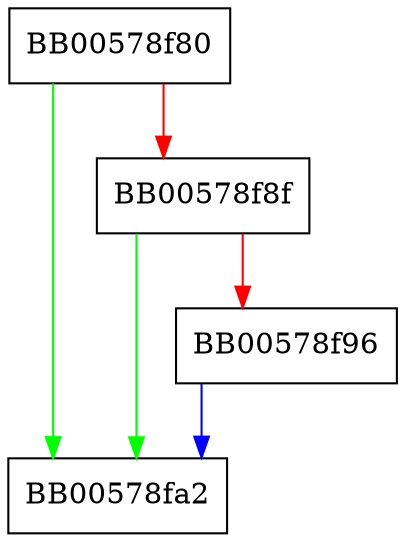 digraph dh_missing_parameters {
  node [shape="box"];
  graph [splines=ortho];
  BB00578f80 -> BB00578fa2 [color="green"];
  BB00578f80 -> BB00578f8f [color="red"];
  BB00578f8f -> BB00578fa2 [color="green"];
  BB00578f8f -> BB00578f96 [color="red"];
  BB00578f96 -> BB00578fa2 [color="blue"];
}